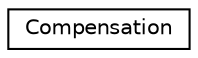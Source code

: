 digraph "Graphical Class Hierarchy"
{
 // LATEX_PDF_SIZE
  edge [fontname="Helvetica",fontsize="10",labelfontname="Helvetica",labelfontsize="10"];
  node [fontname="Helvetica",fontsize="10",shape=record];
  rankdir="LR";
  Node0 [label="Compensation",height=0.2,width=0.4,color="black", fillcolor="white", style="filled",URL="$class_compensation.html",tooltip=" "];
}
